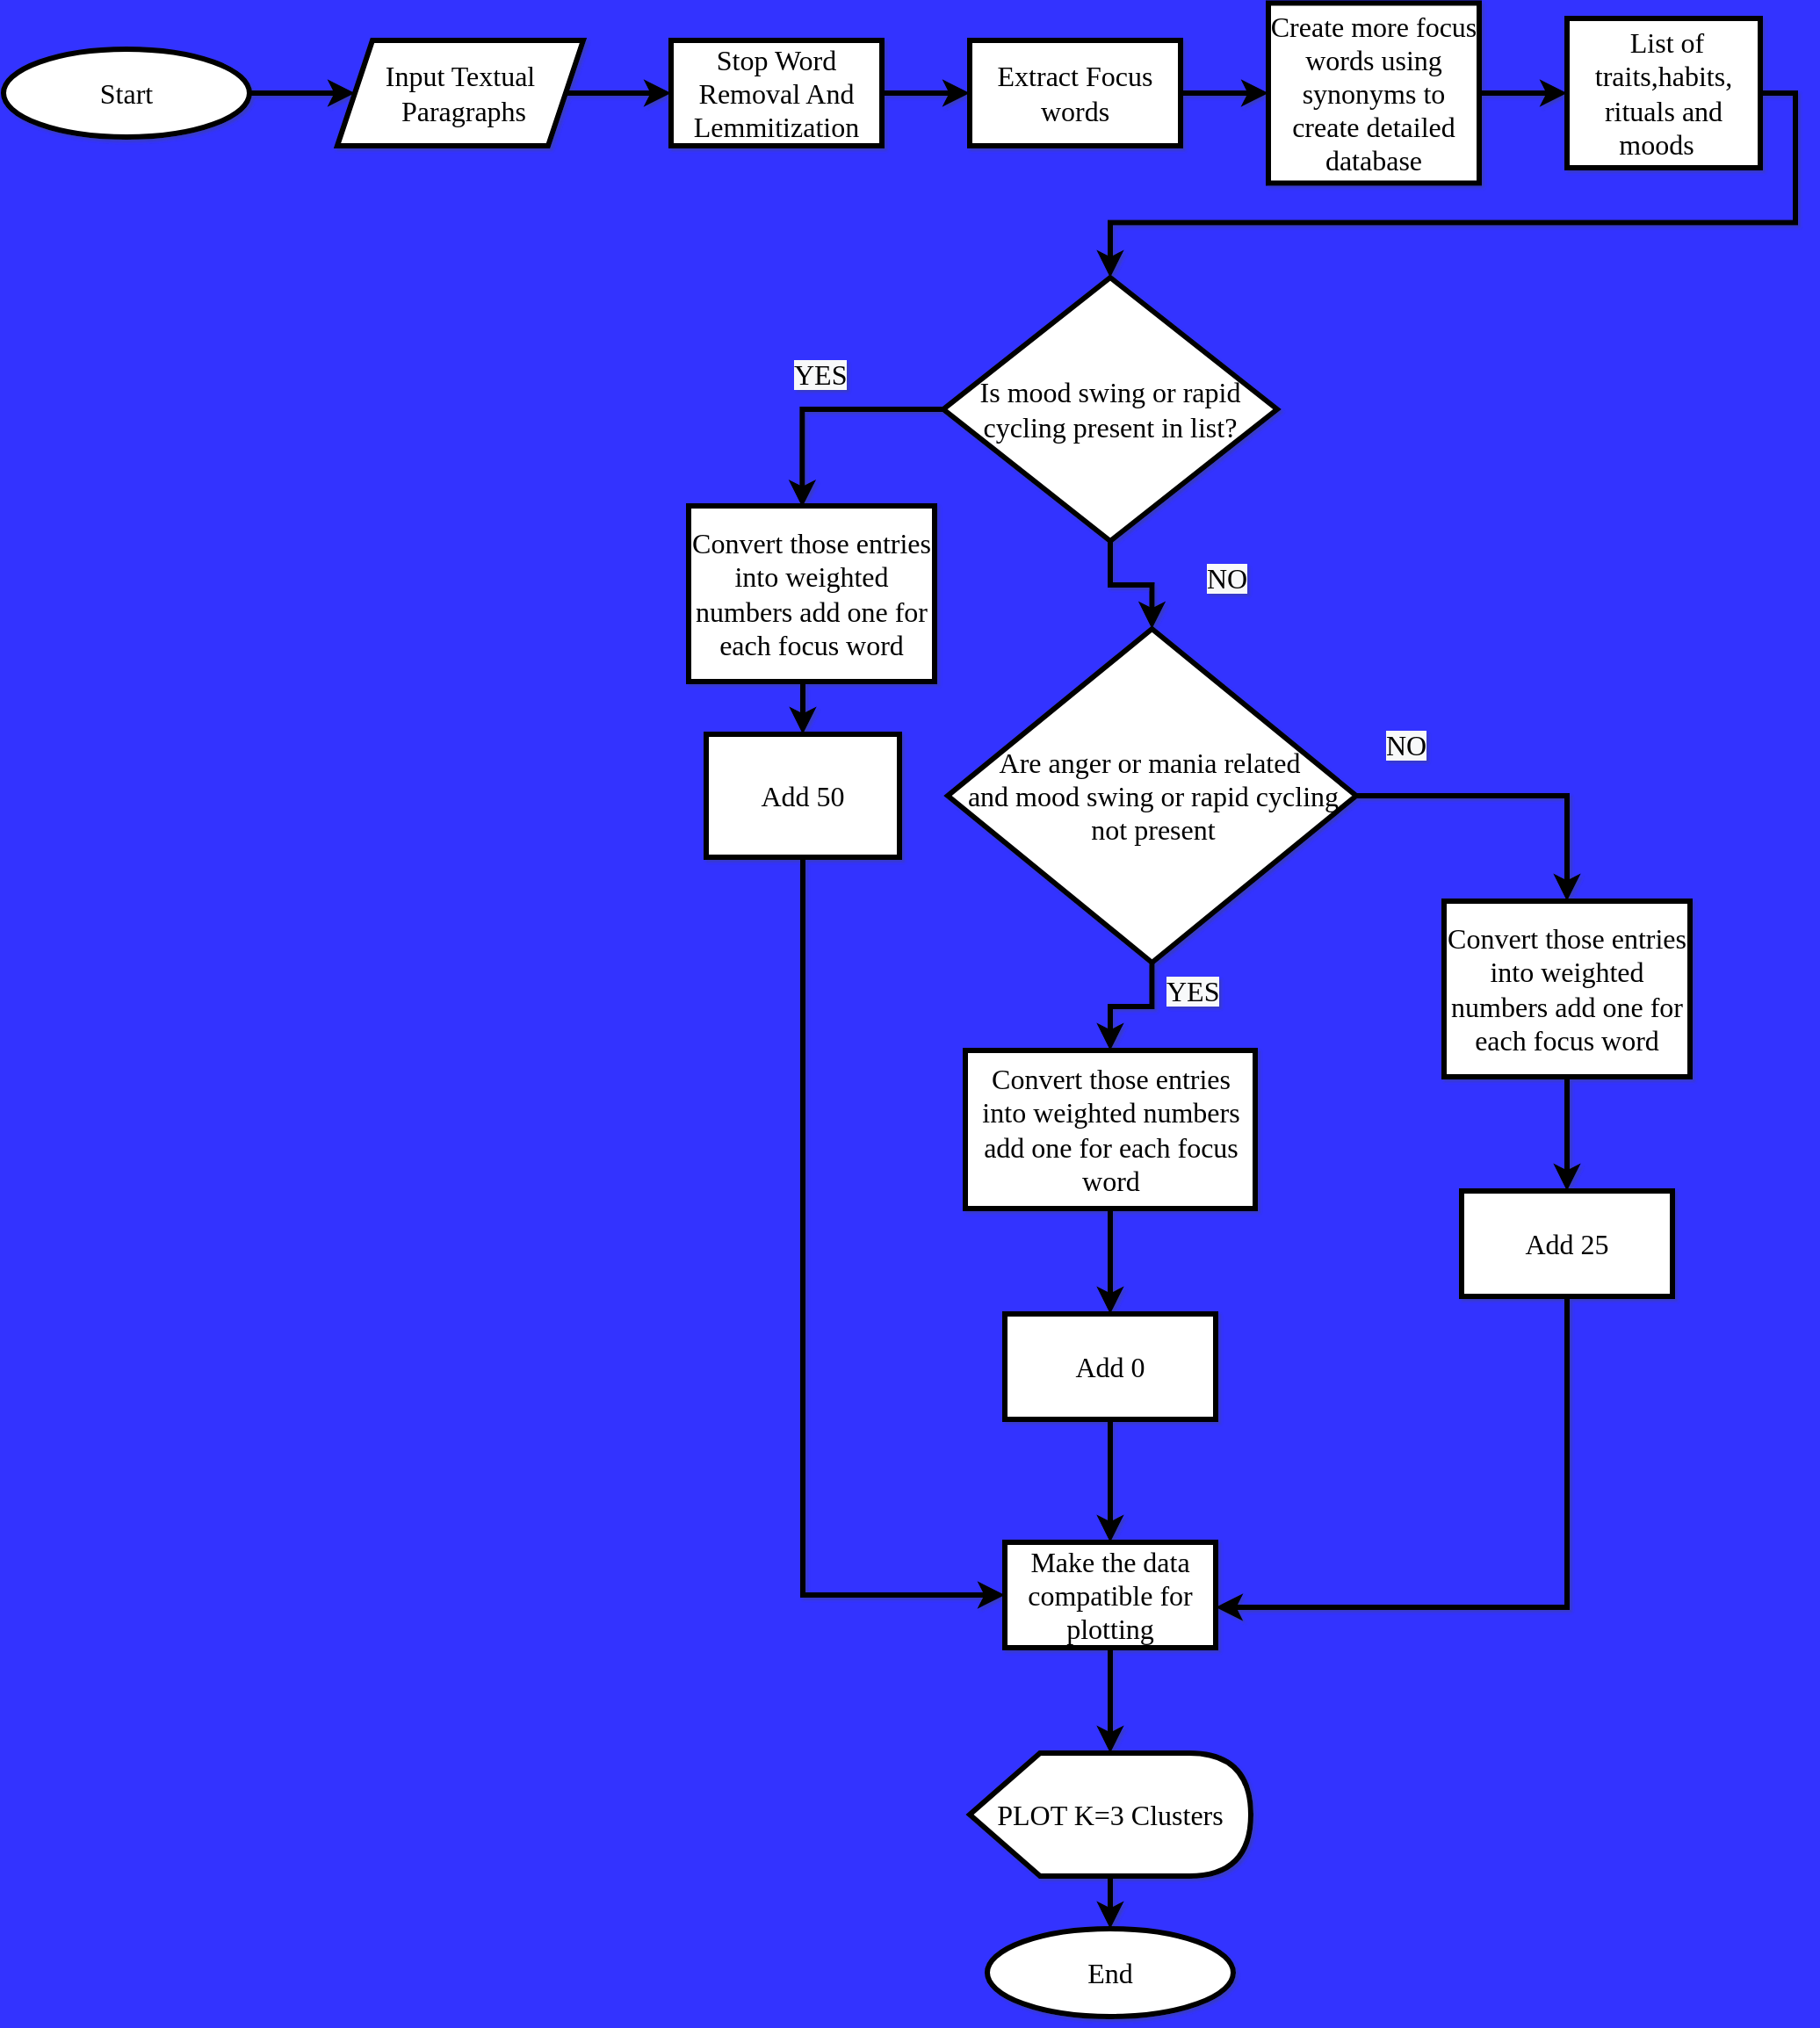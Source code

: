 <mxfile version="18.1.1" type="device"><diagram id="MqppZadU-gVjomJD_wUs" name="Page-1"><mxGraphModel dx="868" dy="482" grid="0" gridSize="10" guides="1" tooltips="1" connect="1" arrows="1" fold="1" page="1" pageScale="1" pageWidth="1100" pageHeight="850" background="#3333FF" math="0" shadow="1"><root><mxCell id="0"/><mxCell id="1" parent="0"/><mxCell id="qvFECBzLXMEI7KmTZ4ej-1" value="" style="edgeStyle=orthogonalEdgeStyle;rounded=0;orthogonalLoop=1;jettySize=auto;html=1;strokeWidth=3;fontFamily=Times New Roman;fontSize=16;" parent="1" source="EMNf7BhOJhfZJXds_2m3-2" target="EMNf7BhOJhfZJXds_2m3-3" edge="1"><mxGeometry relative="1" as="geometry"/></mxCell><mxCell id="EMNf7BhOJhfZJXds_2m3-2" value="Start" style="strokeWidth=3;html=1;shape=mxgraph.flowchart.start_1;whiteSpace=wrap;fontFamily=Times New Roman;fontSize=16;" parent="1" vertex="1"><mxGeometry x="40" y="80" width="140" height="50" as="geometry"/></mxCell><mxCell id="qvFECBzLXMEI7KmTZ4ej-2" value="" style="edgeStyle=orthogonalEdgeStyle;rounded=0;orthogonalLoop=1;jettySize=auto;html=1;strokeWidth=3;fontFamily=Times New Roman;fontSize=16;" parent="1" source="EMNf7BhOJhfZJXds_2m3-3" target="EMNf7BhOJhfZJXds_2m3-5" edge="1"><mxGeometry relative="1" as="geometry"/></mxCell><mxCell id="EMNf7BhOJhfZJXds_2m3-3" value="Input Textual&lt;br style=&quot;font-size: 16px;&quot;&gt;&amp;nbsp;Paragraphs" style="shape=parallelogram;perimeter=parallelogramPerimeter;whiteSpace=wrap;html=1;fixedSize=1;strokeWidth=3;fontFamily=Times New Roman;fontSize=16;" parent="1" vertex="1"><mxGeometry x="230" y="75" width="140" height="60" as="geometry"/></mxCell><mxCell id="qvFECBzLXMEI7KmTZ4ej-3" value="" style="edgeStyle=orthogonalEdgeStyle;rounded=0;orthogonalLoop=1;jettySize=auto;html=1;strokeWidth=3;fontFamily=Times New Roman;fontSize=16;" parent="1" source="EMNf7BhOJhfZJXds_2m3-5" target="EMNf7BhOJhfZJXds_2m3-8" edge="1"><mxGeometry relative="1" as="geometry"/></mxCell><mxCell id="EMNf7BhOJhfZJXds_2m3-5" value="Stop Word Removal And Lemmitization" style="rounded=0;whiteSpace=wrap;html=1;strokeWidth=3;fontFamily=Times New Roman;fontSize=16;" parent="1" vertex="1"><mxGeometry x="420" y="75" width="120" height="60" as="geometry"/></mxCell><mxCell id="qvFECBzLXMEI7KmTZ4ej-4" value="" style="edgeStyle=orthogonalEdgeStyle;rounded=0;orthogonalLoop=1;jettySize=auto;html=1;strokeWidth=3;fontFamily=Times New Roman;fontSize=16;" parent="1" source="EMNf7BhOJhfZJXds_2m3-8" target="EMNf7BhOJhfZJXds_2m3-9" edge="1"><mxGeometry relative="1" as="geometry"/></mxCell><mxCell id="EMNf7BhOJhfZJXds_2m3-8" value="Extract Focus words" style="rounded=0;whiteSpace=wrap;html=1;strokeWidth=3;fontFamily=Times New Roman;fontSize=16;" parent="1" vertex="1"><mxGeometry x="590" y="75" width="120" height="60" as="geometry"/></mxCell><mxCell id="qvFECBzLXMEI7KmTZ4ej-5" value="" style="edgeStyle=orthogonalEdgeStyle;rounded=0;orthogonalLoop=1;jettySize=auto;html=1;strokeWidth=3;fontFamily=Times New Roman;fontSize=16;" parent="1" source="EMNf7BhOJhfZJXds_2m3-9" target="EMNf7BhOJhfZJXds_2m3-11" edge="1"><mxGeometry relative="1" as="geometry"/></mxCell><mxCell id="EMNf7BhOJhfZJXds_2m3-9" value="Create more focus words using synonyms to create detailed database" style="rounded=0;whiteSpace=wrap;html=1;strokeWidth=3;fontFamily=Times New Roman;fontSize=16;" parent="1" vertex="1"><mxGeometry x="760" y="53.75" width="120" height="102.5" as="geometry"/></mxCell><mxCell id="qvFECBzLXMEI7KmTZ4ej-8" style="edgeStyle=orthogonalEdgeStyle;rounded=0;orthogonalLoop=1;jettySize=auto;html=1;exitX=1;exitY=0.5;exitDx=0;exitDy=0;strokeWidth=3;fontFamily=Times New Roman;fontSize=16;" parent="1" source="EMNf7BhOJhfZJXds_2m3-11" target="EMNf7BhOJhfZJXds_2m3-14" edge="1"><mxGeometry relative="1" as="geometry"/></mxCell><mxCell id="EMNf7BhOJhfZJXds_2m3-11" value="&amp;nbsp;List of traits,habits, rituals and moods&amp;nbsp;&amp;nbsp;" style="rounded=0;whiteSpace=wrap;html=1;strokeWidth=3;fontFamily=Times New Roman;fontSize=16;" parent="1" vertex="1"><mxGeometry x="930" y="62.5" width="110" height="85" as="geometry"/></mxCell><mxCell id="EMNf7BhOJhfZJXds_2m3-18" style="edgeStyle=orthogonalEdgeStyle;rounded=0;orthogonalLoop=1;jettySize=auto;html=1;exitX=0;exitY=0.5;exitDx=0;exitDy=0;entryX=0.462;entryY=0.007;entryDx=0;entryDy=0;entryPerimeter=0;strokeWidth=3;fontFamily=Times New Roman;fontSize=16;" parent="1" source="EMNf7BhOJhfZJXds_2m3-14" target="EMNf7BhOJhfZJXds_2m3-17" edge="1"><mxGeometry relative="1" as="geometry"/></mxCell><mxCell id="SAbEJZOeulVqX9_Qe_fl-9" value="" style="edgeStyle=orthogonalEdgeStyle;rounded=0;orthogonalLoop=1;jettySize=auto;html=1;strokeWidth=3;fontFamily=Times New Roman;fontSize=16;" parent="1" source="EMNf7BhOJhfZJXds_2m3-14" target="SAbEJZOeulVqX9_Qe_fl-6" edge="1"><mxGeometry relative="1" as="geometry"/></mxCell><mxCell id="EMNf7BhOJhfZJXds_2m3-14" value="Is mood swing or rapid cycling present in list?" style="rhombus;whiteSpace=wrap;html=1;strokeWidth=3;fontFamily=Times New Roman;fontSize=16;" parent="1" vertex="1"><mxGeometry x="575" y="210" width="190" height="150" as="geometry"/></mxCell><mxCell id="SAbEJZOeulVqX9_Qe_fl-3" style="edgeStyle=orthogonalEdgeStyle;rounded=0;orthogonalLoop=1;jettySize=auto;html=1;exitX=0.5;exitY=1;exitDx=0;exitDy=0;entryX=0.5;entryY=0;entryDx=0;entryDy=0;strokeWidth=3;fontFamily=Times New Roman;fontSize=16;" parent="1" source="EMNf7BhOJhfZJXds_2m3-17" target="SAbEJZOeulVqX9_Qe_fl-2" edge="1"><mxGeometry relative="1" as="geometry"/></mxCell><mxCell id="EMNf7BhOJhfZJXds_2m3-17" value="Convert those entries into weighted numbers add one for each focus word" style="rounded=0;whiteSpace=wrap;html=1;strokeWidth=3;fontFamily=Times New Roman;fontSize=16;" parent="1" vertex="1"><mxGeometry x="430" y="340" width="140" height="100" as="geometry"/></mxCell><mxCell id="SAbEJZOeulVqX9_Qe_fl-35" style="edgeStyle=orthogonalEdgeStyle;rounded=0;orthogonalLoop=1;jettySize=auto;html=1;exitX=0.5;exitY=1;exitDx=0;exitDy=0;entryX=0;entryY=0.5;entryDx=0;entryDy=0;strokeWidth=3;fontFamily=Times New Roman;fontSize=16;" parent="1" source="SAbEJZOeulVqX9_Qe_fl-2" target="SAbEJZOeulVqX9_Qe_fl-34" edge="1"><mxGeometry relative="1" as="geometry"/></mxCell><mxCell id="SAbEJZOeulVqX9_Qe_fl-2" value="Add 50" style="rounded=0;whiteSpace=wrap;html=1;strokeWidth=3;fontFamily=Times New Roman;fontSize=16;" parent="1" vertex="1"><mxGeometry x="440" y="470" width="110" height="70" as="geometry"/></mxCell><mxCell id="SAbEJZOeulVqX9_Qe_fl-12" value="" style="edgeStyle=orthogonalEdgeStyle;rounded=0;orthogonalLoop=1;jettySize=auto;html=1;strokeWidth=3;fontFamily=Times New Roman;fontSize=16;" parent="1" source="SAbEJZOeulVqX9_Qe_fl-6" target="SAbEJZOeulVqX9_Qe_fl-11" edge="1"><mxGeometry relative="1" as="geometry"/></mxCell><mxCell id="SAbEJZOeulVqX9_Qe_fl-20" style="edgeStyle=orthogonalEdgeStyle;rounded=0;orthogonalLoop=1;jettySize=auto;html=1;exitX=1;exitY=0.5;exitDx=0;exitDy=0;entryX=0.5;entryY=0;entryDx=0;entryDy=0;strokeWidth=3;fontFamily=Times New Roman;fontSize=16;" parent="1" source="SAbEJZOeulVqX9_Qe_fl-6" target="SAbEJZOeulVqX9_Qe_fl-17" edge="1"><mxGeometry relative="1" as="geometry"/></mxCell><mxCell id="SAbEJZOeulVqX9_Qe_fl-6" value="Are anger or mania related&amp;nbsp;&lt;br style=&quot;font-size: 16px;&quot;&gt;and mood swing or rapid cycling not present" style="rhombus;whiteSpace=wrap;html=1;strokeWidth=3;fontFamily=Times New Roman;fontSize=16;" parent="1" vertex="1"><mxGeometry x="577.5" y="410" width="232.5" height="190" as="geometry"/></mxCell><mxCell id="SAbEJZOeulVqX9_Qe_fl-14" value="" style="edgeStyle=orthogonalEdgeStyle;rounded=0;orthogonalLoop=1;jettySize=auto;html=1;strokeWidth=3;fontFamily=Times New Roman;fontSize=16;" parent="1" source="SAbEJZOeulVqX9_Qe_fl-11" target="SAbEJZOeulVqX9_Qe_fl-13" edge="1"><mxGeometry relative="1" as="geometry"/></mxCell><mxCell id="SAbEJZOeulVqX9_Qe_fl-11" value="Convert those entries into weighted numbers add one for each focus word" style="rounded=0;whiteSpace=wrap;html=1;strokeWidth=3;fontFamily=Times New Roman;fontSize=16;" parent="1" vertex="1"><mxGeometry x="587.5" y="650" width="165" height="90" as="geometry"/></mxCell><mxCell id="SAbEJZOeulVqX9_Qe_fl-36" style="edgeStyle=orthogonalEdgeStyle;rounded=0;orthogonalLoop=1;jettySize=auto;html=1;exitX=0.5;exitY=1;exitDx=0;exitDy=0;entryX=0.5;entryY=0;entryDx=0;entryDy=0;strokeWidth=3;fontFamily=Times New Roman;fontSize=16;" parent="1" source="SAbEJZOeulVqX9_Qe_fl-13" target="SAbEJZOeulVqX9_Qe_fl-34" edge="1"><mxGeometry relative="1" as="geometry"/></mxCell><mxCell id="SAbEJZOeulVqX9_Qe_fl-13" value="Add 0" style="rounded=0;whiteSpace=wrap;html=1;strokeWidth=3;fontFamily=Times New Roman;fontSize=16;" parent="1" vertex="1"><mxGeometry x="610" y="800" width="120" height="60" as="geometry"/></mxCell><mxCell id="SAbEJZOeulVqX9_Qe_fl-15" value="&lt;span style=&quot;color: rgb(0, 0, 0); font-size: 16px; font-style: normal; font-variant-ligatures: normal; font-variant-caps: normal; font-weight: 400; letter-spacing: normal; orphans: 2; text-align: center; text-indent: 0px; text-transform: none; widows: 2; word-spacing: 0px; -webkit-text-stroke-width: 0px; background-color: rgb(248, 249, 250); text-decoration-thickness: initial; text-decoration-style: initial; text-decoration-color: initial; float: none; display: inline !important;&quot;&gt;YES&lt;/span&gt;" style="text;whiteSpace=wrap;html=1;strokeWidth=3;fontFamily=Times New Roman;fontSize=16;" parent="1" vertex="1"><mxGeometry x="700" y="600" width="50" height="30" as="geometry"/></mxCell><mxCell id="SAbEJZOeulVqX9_Qe_fl-21" value="" style="edgeStyle=orthogonalEdgeStyle;rounded=0;orthogonalLoop=1;jettySize=auto;html=1;strokeWidth=3;fontFamily=Times New Roman;fontSize=16;" parent="1" source="SAbEJZOeulVqX9_Qe_fl-17" target="SAbEJZOeulVqX9_Qe_fl-18" edge="1"><mxGeometry relative="1" as="geometry"/></mxCell><mxCell id="SAbEJZOeulVqX9_Qe_fl-17" value="Convert those entries into weighted numbers add one for each focus word" style="rounded=0;whiteSpace=wrap;html=1;strokeWidth=3;fontFamily=Times New Roman;fontSize=16;" parent="1" vertex="1"><mxGeometry x="860" y="565" width="140" height="100" as="geometry"/></mxCell><mxCell id="SAbEJZOeulVqX9_Qe_fl-37" style="edgeStyle=orthogonalEdgeStyle;rounded=0;orthogonalLoop=1;jettySize=auto;html=1;exitX=0.5;exitY=1;exitDx=0;exitDy=0;entryX=1;entryY=0.617;entryDx=0;entryDy=0;entryPerimeter=0;strokeWidth=3;fontFamily=Times New Roman;fontSize=16;" parent="1" source="SAbEJZOeulVqX9_Qe_fl-18" target="SAbEJZOeulVqX9_Qe_fl-34" edge="1"><mxGeometry relative="1" as="geometry"/></mxCell><mxCell id="SAbEJZOeulVqX9_Qe_fl-18" value="Add 25" style="rounded=0;whiteSpace=wrap;html=1;strokeWidth=3;fontFamily=Times New Roman;fontSize=16;" parent="1" vertex="1"><mxGeometry x="870" y="730" width="120" height="60" as="geometry"/></mxCell><mxCell id="SAbEJZOeulVqX9_Qe_fl-39" style="edgeStyle=orthogonalEdgeStyle;rounded=0;orthogonalLoop=1;jettySize=auto;html=1;exitX=0.5;exitY=1;exitDx=0;exitDy=0;strokeWidth=3;fontFamily=Times New Roman;fontSize=16;" parent="1" source="SAbEJZOeulVqX9_Qe_fl-34" target="SAbEJZOeulVqX9_Qe_fl-38" edge="1"><mxGeometry relative="1" as="geometry"/></mxCell><mxCell id="SAbEJZOeulVqX9_Qe_fl-34" value="Make the data compatible for plotting" style="rounded=0;whiteSpace=wrap;html=1;strokeWidth=3;fontFamily=Times New Roman;fontSize=16;" parent="1" vertex="1"><mxGeometry x="610" y="930" width="120" height="60" as="geometry"/></mxCell><mxCell id="SAbEJZOeulVqX9_Qe_fl-41" value="" style="edgeStyle=orthogonalEdgeStyle;rounded=0;orthogonalLoop=1;jettySize=auto;html=1;strokeWidth=3;fontFamily=Times New Roman;fontSize=16;" parent="1" source="SAbEJZOeulVqX9_Qe_fl-38" target="SAbEJZOeulVqX9_Qe_fl-40" edge="1"><mxGeometry relative="1" as="geometry"/></mxCell><mxCell id="SAbEJZOeulVqX9_Qe_fl-38" value="PLOT K=3 Clusters" style="shape=display;whiteSpace=wrap;html=1;strokeWidth=3;fontFamily=Times New Roman;fontSize=16;" parent="1" vertex="1"><mxGeometry x="590" y="1050" width="160" height="70" as="geometry"/></mxCell><mxCell id="SAbEJZOeulVqX9_Qe_fl-40" value="End&lt;br style=&quot;font-size: 16px;&quot;&gt;" style="strokeWidth=3;html=1;shape=mxgraph.flowchart.start_1;whiteSpace=wrap;fontFamily=Times New Roman;fontSize=16;" parent="1" vertex="1"><mxGeometry x="600" y="1150" width="140" height="50" as="geometry"/></mxCell><mxCell id="iXzaQrlPVdk0jZ-B4zPs-1" value="&lt;span style=&quot;color: rgb(0, 0, 0); font-size: 16px; font-style: normal; font-variant-ligatures: normal; font-variant-caps: normal; font-weight: 400; letter-spacing: normal; orphans: 2; text-align: center; text-indent: 0px; text-transform: none; widows: 2; word-spacing: 0px; -webkit-text-stroke-width: 0px; background-color: rgb(248, 249, 250); text-decoration-thickness: initial; text-decoration-style: initial; text-decoration-color: initial; float: none; display: inline !important;&quot;&gt;YES&lt;/span&gt;" style="text;whiteSpace=wrap;html=1;strokeWidth=3;fontFamily=Times New Roman;fontSize=16;" vertex="1" parent="1"><mxGeometry x="488" y="249" width="50" height="30" as="geometry"/></mxCell><mxCell id="iXzaQrlPVdk0jZ-B4zPs-2" value="&lt;span style=&quot;color: rgb(0, 0, 0); font-size: 16px; font-style: normal; font-variant-ligatures: normal; font-variant-caps: normal; font-weight: 400; letter-spacing: normal; orphans: 2; text-align: center; text-indent: 0px; text-transform: none; widows: 2; word-spacing: 0px; -webkit-text-stroke-width: 0px; background-color: rgb(248, 249, 250); text-decoration-thickness: initial; text-decoration-style: initial; text-decoration-color: initial; float: none; display: inline !important;&quot;&gt;NO&lt;/span&gt;" style="text;whiteSpace=wrap;html=1;strokeWidth=3;fontFamily=Times New Roman;fontSize=16;" vertex="1" parent="1"><mxGeometry x="723" y="365" width="50" height="30" as="geometry"/></mxCell><mxCell id="iXzaQrlPVdk0jZ-B4zPs-3" value="&lt;span style=&quot;color: rgb(0, 0, 0); font-size: 16px; font-style: normal; font-variant-ligatures: normal; font-variant-caps: normal; font-weight: 400; letter-spacing: normal; orphans: 2; text-align: center; text-indent: 0px; text-transform: none; widows: 2; word-spacing: 0px; -webkit-text-stroke-width: 0px; background-color: rgb(248, 249, 250); text-decoration-thickness: initial; text-decoration-style: initial; text-decoration-color: initial; float: none; display: inline !important;&quot;&gt;NO&lt;/span&gt;" style="text;whiteSpace=wrap;html=1;strokeWidth=3;fontFamily=Times New Roman;fontSize=16;" vertex="1" parent="1"><mxGeometry x="825" y="460" width="50" height="30" as="geometry"/></mxCell></root></mxGraphModel></diagram></mxfile>